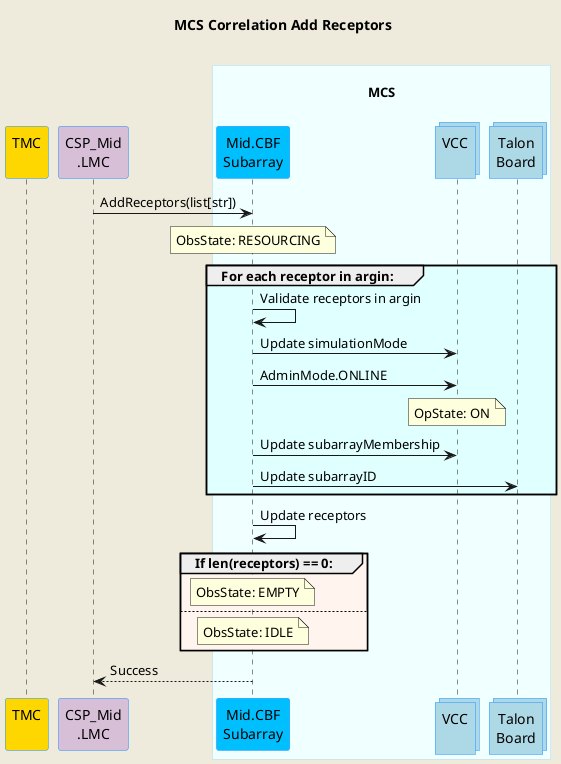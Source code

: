 @startuml
'https://plantuml.com/sequence-diagram

skinparam backgroundColor #EEEBDC
skinparam sequence {
    ParticipantBorderColor DodgerBlue
    ParticipantBackgroundColor DeepSkyBlue
    ActorBorderColor DarkGreen
    ActorBackgroundColor Green
    BoxBorderColor LightBlue
    BoxBackgroundColor #F0FFFF
}
skinparam collections {
    BackGroundColor LightBlue
    BorderColor DodgerBlue
}

title MCS Correlation Add Receptors\n

participant "TMC\n" as tmc #Gold
participant "CSP_Mid\n.LMC" as lmc #Thistle
box "\nMCS\n"
    participant "Mid.CBF\nSubarray" as subarray
    collections "VCC\n" as vcc
    collections "Talon\nBoard" as talon
end box

lmc         ->  subarray     : AddReceptors(list[str])
note over subarray           : ObsState: RESOURCING

group #LightCyan For each receptor in argin:
    subarray    -> subarray  : Validate receptors in argin
    subarray    -> vcc       : Update simulationMode
    subarray    -> vcc       : AdminMode.ONLINE
    note over vcc            : OpState: ON
    subarray    ->  vcc      : Update subarrayMembership
    subarray    ->  talon    : Update subarrayID
end group

subarray    ->  subarray     : Update receptors

group #SeaShell If len(receptors) == 0:
    note over subarray       : ObsState: EMPTY
else
    note over subarray       : ObsState: IDLE
end group


lmc        <--  subarray     : Success

@enduml